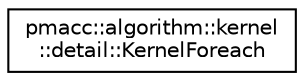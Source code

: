 digraph "Graphical Class Hierarchy"
{
 // LATEX_PDF_SIZE
  edge [fontname="Helvetica",fontsize="10",labelfontname="Helvetica",labelfontsize="10"];
  node [fontname="Helvetica",fontsize="10",shape=record];
  rankdir="LR";
  Node0 [label="pmacc::algorithm::kernel\l::detail::KernelForeach",height=0.2,width=0.4,color="black", fillcolor="white", style="filled",URL="$structpmacc_1_1algorithm_1_1kernel_1_1detail_1_1_kernel_foreach.html",tooltip=" "];
}
